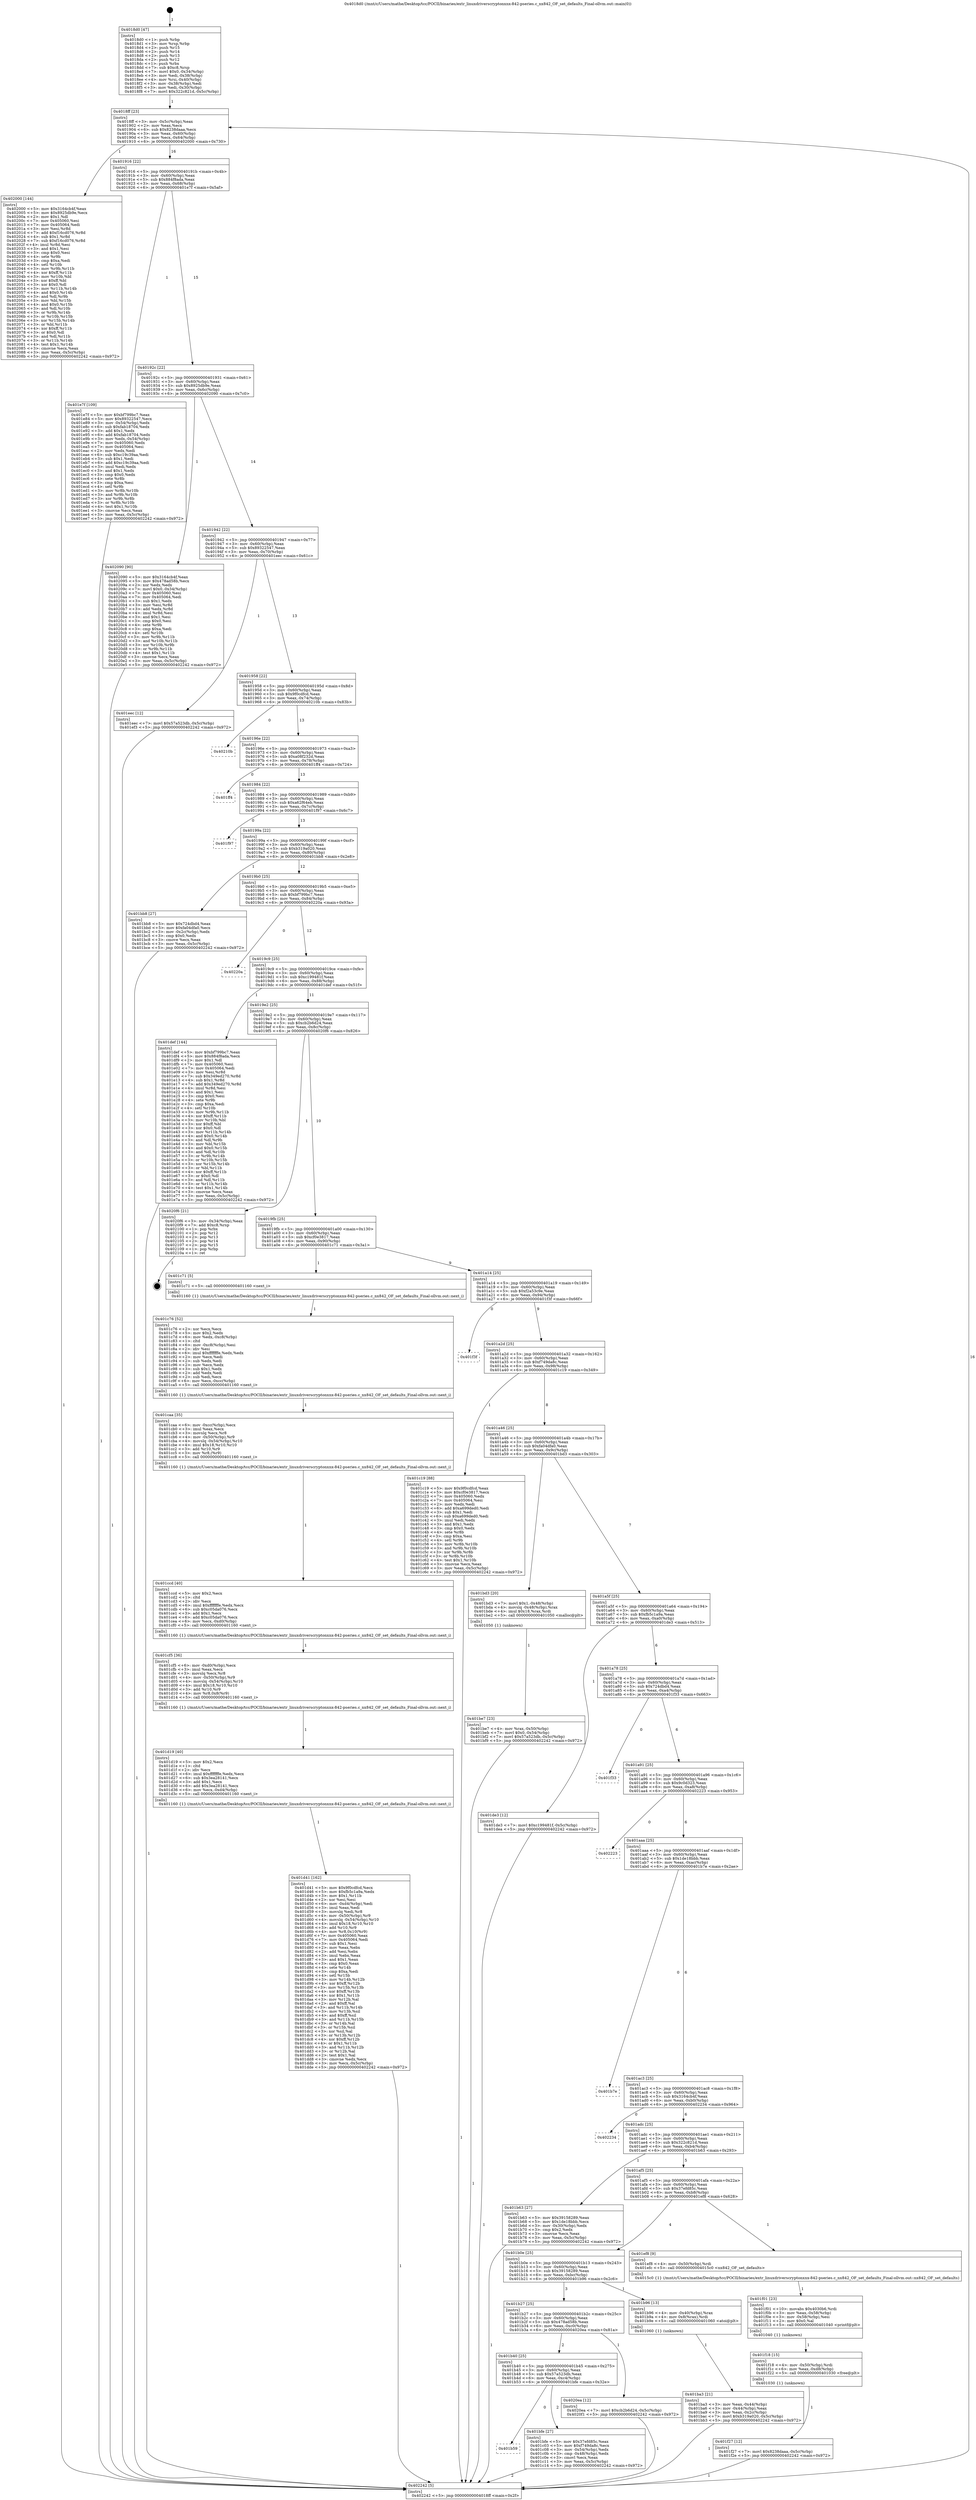 digraph "0x4018d0" {
  label = "0x4018d0 (/mnt/c/Users/mathe/Desktop/tcc/POCII/binaries/extr_linuxdriverscryptonxnx-842-pseries.c_nx842_OF_set_defaults_Final-ollvm.out::main(0))"
  labelloc = "t"
  node[shape=record]

  Entry [label="",width=0.3,height=0.3,shape=circle,fillcolor=black,style=filled]
  "0x4018ff" [label="{
     0x4018ff [23]\l
     | [instrs]\l
     &nbsp;&nbsp;0x4018ff \<+3\>: mov -0x5c(%rbp),%eax\l
     &nbsp;&nbsp;0x401902 \<+2\>: mov %eax,%ecx\l
     &nbsp;&nbsp;0x401904 \<+6\>: sub $0x8238daaa,%ecx\l
     &nbsp;&nbsp;0x40190a \<+3\>: mov %eax,-0x60(%rbp)\l
     &nbsp;&nbsp;0x40190d \<+3\>: mov %ecx,-0x64(%rbp)\l
     &nbsp;&nbsp;0x401910 \<+6\>: je 0000000000402000 \<main+0x730\>\l
  }"]
  "0x402000" [label="{
     0x402000 [144]\l
     | [instrs]\l
     &nbsp;&nbsp;0x402000 \<+5\>: mov $0x3164cb4f,%eax\l
     &nbsp;&nbsp;0x402005 \<+5\>: mov $0x8925db9e,%ecx\l
     &nbsp;&nbsp;0x40200a \<+2\>: mov $0x1,%dl\l
     &nbsp;&nbsp;0x40200c \<+7\>: mov 0x405060,%esi\l
     &nbsp;&nbsp;0x402013 \<+7\>: mov 0x405064,%edi\l
     &nbsp;&nbsp;0x40201a \<+3\>: mov %esi,%r8d\l
     &nbsp;&nbsp;0x40201d \<+7\>: add $0xf16cd076,%r8d\l
     &nbsp;&nbsp;0x402024 \<+4\>: sub $0x1,%r8d\l
     &nbsp;&nbsp;0x402028 \<+7\>: sub $0xf16cd076,%r8d\l
     &nbsp;&nbsp;0x40202f \<+4\>: imul %r8d,%esi\l
     &nbsp;&nbsp;0x402033 \<+3\>: and $0x1,%esi\l
     &nbsp;&nbsp;0x402036 \<+3\>: cmp $0x0,%esi\l
     &nbsp;&nbsp;0x402039 \<+4\>: sete %r9b\l
     &nbsp;&nbsp;0x40203d \<+3\>: cmp $0xa,%edi\l
     &nbsp;&nbsp;0x402040 \<+4\>: setl %r10b\l
     &nbsp;&nbsp;0x402044 \<+3\>: mov %r9b,%r11b\l
     &nbsp;&nbsp;0x402047 \<+4\>: xor $0xff,%r11b\l
     &nbsp;&nbsp;0x40204b \<+3\>: mov %r10b,%bl\l
     &nbsp;&nbsp;0x40204e \<+3\>: xor $0xff,%bl\l
     &nbsp;&nbsp;0x402051 \<+3\>: xor $0x0,%dl\l
     &nbsp;&nbsp;0x402054 \<+3\>: mov %r11b,%r14b\l
     &nbsp;&nbsp;0x402057 \<+4\>: and $0x0,%r14b\l
     &nbsp;&nbsp;0x40205b \<+3\>: and %dl,%r9b\l
     &nbsp;&nbsp;0x40205e \<+3\>: mov %bl,%r15b\l
     &nbsp;&nbsp;0x402061 \<+4\>: and $0x0,%r15b\l
     &nbsp;&nbsp;0x402065 \<+3\>: and %dl,%r10b\l
     &nbsp;&nbsp;0x402068 \<+3\>: or %r9b,%r14b\l
     &nbsp;&nbsp;0x40206b \<+3\>: or %r10b,%r15b\l
     &nbsp;&nbsp;0x40206e \<+3\>: xor %r15b,%r14b\l
     &nbsp;&nbsp;0x402071 \<+3\>: or %bl,%r11b\l
     &nbsp;&nbsp;0x402074 \<+4\>: xor $0xff,%r11b\l
     &nbsp;&nbsp;0x402078 \<+3\>: or $0x0,%dl\l
     &nbsp;&nbsp;0x40207b \<+3\>: and %dl,%r11b\l
     &nbsp;&nbsp;0x40207e \<+3\>: or %r11b,%r14b\l
     &nbsp;&nbsp;0x402081 \<+4\>: test $0x1,%r14b\l
     &nbsp;&nbsp;0x402085 \<+3\>: cmovne %ecx,%eax\l
     &nbsp;&nbsp;0x402088 \<+3\>: mov %eax,-0x5c(%rbp)\l
     &nbsp;&nbsp;0x40208b \<+5\>: jmp 0000000000402242 \<main+0x972\>\l
  }"]
  "0x401916" [label="{
     0x401916 [22]\l
     | [instrs]\l
     &nbsp;&nbsp;0x401916 \<+5\>: jmp 000000000040191b \<main+0x4b\>\l
     &nbsp;&nbsp;0x40191b \<+3\>: mov -0x60(%rbp),%eax\l
     &nbsp;&nbsp;0x40191e \<+5\>: sub $0x884f8ada,%eax\l
     &nbsp;&nbsp;0x401923 \<+3\>: mov %eax,-0x68(%rbp)\l
     &nbsp;&nbsp;0x401926 \<+6\>: je 0000000000401e7f \<main+0x5af\>\l
  }"]
  Exit [label="",width=0.3,height=0.3,shape=circle,fillcolor=black,style=filled,peripheries=2]
  "0x401e7f" [label="{
     0x401e7f [109]\l
     | [instrs]\l
     &nbsp;&nbsp;0x401e7f \<+5\>: mov $0xbf799bc7,%eax\l
     &nbsp;&nbsp;0x401e84 \<+5\>: mov $0x89322547,%ecx\l
     &nbsp;&nbsp;0x401e89 \<+3\>: mov -0x54(%rbp),%edx\l
     &nbsp;&nbsp;0x401e8c \<+6\>: sub $0xfab18704,%edx\l
     &nbsp;&nbsp;0x401e92 \<+3\>: add $0x1,%edx\l
     &nbsp;&nbsp;0x401e95 \<+6\>: add $0xfab18704,%edx\l
     &nbsp;&nbsp;0x401e9b \<+3\>: mov %edx,-0x54(%rbp)\l
     &nbsp;&nbsp;0x401e9e \<+7\>: mov 0x405060,%edx\l
     &nbsp;&nbsp;0x401ea5 \<+7\>: mov 0x405064,%esi\l
     &nbsp;&nbsp;0x401eac \<+2\>: mov %edx,%edi\l
     &nbsp;&nbsp;0x401eae \<+6\>: sub $0xc19c39aa,%edi\l
     &nbsp;&nbsp;0x401eb4 \<+3\>: sub $0x1,%edi\l
     &nbsp;&nbsp;0x401eb7 \<+6\>: add $0xc19c39aa,%edi\l
     &nbsp;&nbsp;0x401ebd \<+3\>: imul %edi,%edx\l
     &nbsp;&nbsp;0x401ec0 \<+3\>: and $0x1,%edx\l
     &nbsp;&nbsp;0x401ec3 \<+3\>: cmp $0x0,%edx\l
     &nbsp;&nbsp;0x401ec6 \<+4\>: sete %r8b\l
     &nbsp;&nbsp;0x401eca \<+3\>: cmp $0xa,%esi\l
     &nbsp;&nbsp;0x401ecd \<+4\>: setl %r9b\l
     &nbsp;&nbsp;0x401ed1 \<+3\>: mov %r8b,%r10b\l
     &nbsp;&nbsp;0x401ed4 \<+3\>: and %r9b,%r10b\l
     &nbsp;&nbsp;0x401ed7 \<+3\>: xor %r9b,%r8b\l
     &nbsp;&nbsp;0x401eda \<+3\>: or %r8b,%r10b\l
     &nbsp;&nbsp;0x401edd \<+4\>: test $0x1,%r10b\l
     &nbsp;&nbsp;0x401ee1 \<+3\>: cmovne %ecx,%eax\l
     &nbsp;&nbsp;0x401ee4 \<+3\>: mov %eax,-0x5c(%rbp)\l
     &nbsp;&nbsp;0x401ee7 \<+5\>: jmp 0000000000402242 \<main+0x972\>\l
  }"]
  "0x40192c" [label="{
     0x40192c [22]\l
     | [instrs]\l
     &nbsp;&nbsp;0x40192c \<+5\>: jmp 0000000000401931 \<main+0x61\>\l
     &nbsp;&nbsp;0x401931 \<+3\>: mov -0x60(%rbp),%eax\l
     &nbsp;&nbsp;0x401934 \<+5\>: sub $0x8925db9e,%eax\l
     &nbsp;&nbsp;0x401939 \<+3\>: mov %eax,-0x6c(%rbp)\l
     &nbsp;&nbsp;0x40193c \<+6\>: je 0000000000402090 \<main+0x7c0\>\l
  }"]
  "0x401f27" [label="{
     0x401f27 [12]\l
     | [instrs]\l
     &nbsp;&nbsp;0x401f27 \<+7\>: movl $0x8238daaa,-0x5c(%rbp)\l
     &nbsp;&nbsp;0x401f2e \<+5\>: jmp 0000000000402242 \<main+0x972\>\l
  }"]
  "0x402090" [label="{
     0x402090 [90]\l
     | [instrs]\l
     &nbsp;&nbsp;0x402090 \<+5\>: mov $0x3164cb4f,%eax\l
     &nbsp;&nbsp;0x402095 \<+5\>: mov $0x478ad58b,%ecx\l
     &nbsp;&nbsp;0x40209a \<+2\>: xor %edx,%edx\l
     &nbsp;&nbsp;0x40209c \<+7\>: movl $0x0,-0x34(%rbp)\l
     &nbsp;&nbsp;0x4020a3 \<+7\>: mov 0x405060,%esi\l
     &nbsp;&nbsp;0x4020aa \<+7\>: mov 0x405064,%edi\l
     &nbsp;&nbsp;0x4020b1 \<+3\>: sub $0x1,%edx\l
     &nbsp;&nbsp;0x4020b4 \<+3\>: mov %esi,%r8d\l
     &nbsp;&nbsp;0x4020b7 \<+3\>: add %edx,%r8d\l
     &nbsp;&nbsp;0x4020ba \<+4\>: imul %r8d,%esi\l
     &nbsp;&nbsp;0x4020be \<+3\>: and $0x1,%esi\l
     &nbsp;&nbsp;0x4020c1 \<+3\>: cmp $0x0,%esi\l
     &nbsp;&nbsp;0x4020c4 \<+4\>: sete %r9b\l
     &nbsp;&nbsp;0x4020c8 \<+3\>: cmp $0xa,%edi\l
     &nbsp;&nbsp;0x4020cb \<+4\>: setl %r10b\l
     &nbsp;&nbsp;0x4020cf \<+3\>: mov %r9b,%r11b\l
     &nbsp;&nbsp;0x4020d2 \<+3\>: and %r10b,%r11b\l
     &nbsp;&nbsp;0x4020d5 \<+3\>: xor %r10b,%r9b\l
     &nbsp;&nbsp;0x4020d8 \<+3\>: or %r9b,%r11b\l
     &nbsp;&nbsp;0x4020db \<+4\>: test $0x1,%r11b\l
     &nbsp;&nbsp;0x4020df \<+3\>: cmovne %ecx,%eax\l
     &nbsp;&nbsp;0x4020e2 \<+3\>: mov %eax,-0x5c(%rbp)\l
     &nbsp;&nbsp;0x4020e5 \<+5\>: jmp 0000000000402242 \<main+0x972\>\l
  }"]
  "0x401942" [label="{
     0x401942 [22]\l
     | [instrs]\l
     &nbsp;&nbsp;0x401942 \<+5\>: jmp 0000000000401947 \<main+0x77\>\l
     &nbsp;&nbsp;0x401947 \<+3\>: mov -0x60(%rbp),%eax\l
     &nbsp;&nbsp;0x40194a \<+5\>: sub $0x89322547,%eax\l
     &nbsp;&nbsp;0x40194f \<+3\>: mov %eax,-0x70(%rbp)\l
     &nbsp;&nbsp;0x401952 \<+6\>: je 0000000000401eec \<main+0x61c\>\l
  }"]
  "0x401f18" [label="{
     0x401f18 [15]\l
     | [instrs]\l
     &nbsp;&nbsp;0x401f18 \<+4\>: mov -0x50(%rbp),%rdi\l
     &nbsp;&nbsp;0x401f1c \<+6\>: mov %eax,-0xd8(%rbp)\l
     &nbsp;&nbsp;0x401f22 \<+5\>: call 0000000000401030 \<free@plt\>\l
     | [calls]\l
     &nbsp;&nbsp;0x401030 \{1\} (unknown)\l
  }"]
  "0x401eec" [label="{
     0x401eec [12]\l
     | [instrs]\l
     &nbsp;&nbsp;0x401eec \<+7\>: movl $0x57a523db,-0x5c(%rbp)\l
     &nbsp;&nbsp;0x401ef3 \<+5\>: jmp 0000000000402242 \<main+0x972\>\l
  }"]
  "0x401958" [label="{
     0x401958 [22]\l
     | [instrs]\l
     &nbsp;&nbsp;0x401958 \<+5\>: jmp 000000000040195d \<main+0x8d\>\l
     &nbsp;&nbsp;0x40195d \<+3\>: mov -0x60(%rbp),%eax\l
     &nbsp;&nbsp;0x401960 \<+5\>: sub $0x9f0cdfcd,%eax\l
     &nbsp;&nbsp;0x401965 \<+3\>: mov %eax,-0x74(%rbp)\l
     &nbsp;&nbsp;0x401968 \<+6\>: je 000000000040210b \<main+0x83b\>\l
  }"]
  "0x401f01" [label="{
     0x401f01 [23]\l
     | [instrs]\l
     &nbsp;&nbsp;0x401f01 \<+10\>: movabs $0x4030b6,%rdi\l
     &nbsp;&nbsp;0x401f0b \<+3\>: mov %eax,-0x58(%rbp)\l
     &nbsp;&nbsp;0x401f0e \<+3\>: mov -0x58(%rbp),%esi\l
     &nbsp;&nbsp;0x401f11 \<+2\>: mov $0x0,%al\l
     &nbsp;&nbsp;0x401f13 \<+5\>: call 0000000000401040 \<printf@plt\>\l
     | [calls]\l
     &nbsp;&nbsp;0x401040 \{1\} (unknown)\l
  }"]
  "0x40210b" [label="{
     0x40210b\l
  }", style=dashed]
  "0x40196e" [label="{
     0x40196e [22]\l
     | [instrs]\l
     &nbsp;&nbsp;0x40196e \<+5\>: jmp 0000000000401973 \<main+0xa3\>\l
     &nbsp;&nbsp;0x401973 \<+3\>: mov -0x60(%rbp),%eax\l
     &nbsp;&nbsp;0x401976 \<+5\>: sub $0xa08f232d,%eax\l
     &nbsp;&nbsp;0x40197b \<+3\>: mov %eax,-0x78(%rbp)\l
     &nbsp;&nbsp;0x40197e \<+6\>: je 0000000000401ff4 \<main+0x724\>\l
  }"]
  "0x401d41" [label="{
     0x401d41 [162]\l
     | [instrs]\l
     &nbsp;&nbsp;0x401d41 \<+5\>: mov $0x9f0cdfcd,%ecx\l
     &nbsp;&nbsp;0x401d46 \<+5\>: mov $0xfb5c1a9a,%edx\l
     &nbsp;&nbsp;0x401d4b \<+3\>: mov $0x1,%r11b\l
     &nbsp;&nbsp;0x401d4e \<+2\>: xor %esi,%esi\l
     &nbsp;&nbsp;0x401d50 \<+6\>: mov -0xd4(%rbp),%edi\l
     &nbsp;&nbsp;0x401d56 \<+3\>: imul %eax,%edi\l
     &nbsp;&nbsp;0x401d59 \<+3\>: movslq %edi,%r8\l
     &nbsp;&nbsp;0x401d5c \<+4\>: mov -0x50(%rbp),%r9\l
     &nbsp;&nbsp;0x401d60 \<+4\>: movslq -0x54(%rbp),%r10\l
     &nbsp;&nbsp;0x401d64 \<+4\>: imul $0x18,%r10,%r10\l
     &nbsp;&nbsp;0x401d68 \<+3\>: add %r10,%r9\l
     &nbsp;&nbsp;0x401d6b \<+4\>: mov %r8,0x10(%r9)\l
     &nbsp;&nbsp;0x401d6f \<+7\>: mov 0x405060,%eax\l
     &nbsp;&nbsp;0x401d76 \<+7\>: mov 0x405064,%edi\l
     &nbsp;&nbsp;0x401d7d \<+3\>: sub $0x1,%esi\l
     &nbsp;&nbsp;0x401d80 \<+2\>: mov %eax,%ebx\l
     &nbsp;&nbsp;0x401d82 \<+2\>: add %esi,%ebx\l
     &nbsp;&nbsp;0x401d84 \<+3\>: imul %ebx,%eax\l
     &nbsp;&nbsp;0x401d87 \<+3\>: and $0x1,%eax\l
     &nbsp;&nbsp;0x401d8a \<+3\>: cmp $0x0,%eax\l
     &nbsp;&nbsp;0x401d8d \<+4\>: sete %r14b\l
     &nbsp;&nbsp;0x401d91 \<+3\>: cmp $0xa,%edi\l
     &nbsp;&nbsp;0x401d94 \<+4\>: setl %r15b\l
     &nbsp;&nbsp;0x401d98 \<+3\>: mov %r14b,%r12b\l
     &nbsp;&nbsp;0x401d9b \<+4\>: xor $0xff,%r12b\l
     &nbsp;&nbsp;0x401d9f \<+3\>: mov %r15b,%r13b\l
     &nbsp;&nbsp;0x401da2 \<+4\>: xor $0xff,%r13b\l
     &nbsp;&nbsp;0x401da6 \<+4\>: xor $0x1,%r11b\l
     &nbsp;&nbsp;0x401daa \<+3\>: mov %r12b,%al\l
     &nbsp;&nbsp;0x401dad \<+2\>: and $0xff,%al\l
     &nbsp;&nbsp;0x401daf \<+3\>: and %r11b,%r14b\l
     &nbsp;&nbsp;0x401db2 \<+3\>: mov %r13b,%sil\l
     &nbsp;&nbsp;0x401db5 \<+4\>: and $0xff,%sil\l
     &nbsp;&nbsp;0x401db9 \<+3\>: and %r11b,%r15b\l
     &nbsp;&nbsp;0x401dbc \<+3\>: or %r14b,%al\l
     &nbsp;&nbsp;0x401dbf \<+3\>: or %r15b,%sil\l
     &nbsp;&nbsp;0x401dc2 \<+3\>: xor %sil,%al\l
     &nbsp;&nbsp;0x401dc5 \<+3\>: or %r13b,%r12b\l
     &nbsp;&nbsp;0x401dc8 \<+4\>: xor $0xff,%r12b\l
     &nbsp;&nbsp;0x401dcc \<+4\>: or $0x1,%r11b\l
     &nbsp;&nbsp;0x401dd0 \<+3\>: and %r11b,%r12b\l
     &nbsp;&nbsp;0x401dd3 \<+3\>: or %r12b,%al\l
     &nbsp;&nbsp;0x401dd6 \<+2\>: test $0x1,%al\l
     &nbsp;&nbsp;0x401dd8 \<+3\>: cmovne %edx,%ecx\l
     &nbsp;&nbsp;0x401ddb \<+3\>: mov %ecx,-0x5c(%rbp)\l
     &nbsp;&nbsp;0x401dde \<+5\>: jmp 0000000000402242 \<main+0x972\>\l
  }"]
  "0x401ff4" [label="{
     0x401ff4\l
  }", style=dashed]
  "0x401984" [label="{
     0x401984 [22]\l
     | [instrs]\l
     &nbsp;&nbsp;0x401984 \<+5\>: jmp 0000000000401989 \<main+0xb9\>\l
     &nbsp;&nbsp;0x401989 \<+3\>: mov -0x60(%rbp),%eax\l
     &nbsp;&nbsp;0x40198c \<+5\>: sub $0xa62f64eb,%eax\l
     &nbsp;&nbsp;0x401991 \<+3\>: mov %eax,-0x7c(%rbp)\l
     &nbsp;&nbsp;0x401994 \<+6\>: je 0000000000401f97 \<main+0x6c7\>\l
  }"]
  "0x401d19" [label="{
     0x401d19 [40]\l
     | [instrs]\l
     &nbsp;&nbsp;0x401d19 \<+5\>: mov $0x2,%ecx\l
     &nbsp;&nbsp;0x401d1e \<+1\>: cltd\l
     &nbsp;&nbsp;0x401d1f \<+2\>: idiv %ecx\l
     &nbsp;&nbsp;0x401d21 \<+6\>: imul $0xfffffffe,%edx,%ecx\l
     &nbsp;&nbsp;0x401d27 \<+6\>: sub $0x3ea28141,%ecx\l
     &nbsp;&nbsp;0x401d2d \<+3\>: add $0x1,%ecx\l
     &nbsp;&nbsp;0x401d30 \<+6\>: add $0x3ea28141,%ecx\l
     &nbsp;&nbsp;0x401d36 \<+6\>: mov %ecx,-0xd4(%rbp)\l
     &nbsp;&nbsp;0x401d3c \<+5\>: call 0000000000401160 \<next_i\>\l
     | [calls]\l
     &nbsp;&nbsp;0x401160 \{1\} (/mnt/c/Users/mathe/Desktop/tcc/POCII/binaries/extr_linuxdriverscryptonxnx-842-pseries.c_nx842_OF_set_defaults_Final-ollvm.out::next_i)\l
  }"]
  "0x401f97" [label="{
     0x401f97\l
  }", style=dashed]
  "0x40199a" [label="{
     0x40199a [22]\l
     | [instrs]\l
     &nbsp;&nbsp;0x40199a \<+5\>: jmp 000000000040199f \<main+0xcf\>\l
     &nbsp;&nbsp;0x40199f \<+3\>: mov -0x60(%rbp),%eax\l
     &nbsp;&nbsp;0x4019a2 \<+5\>: sub $0xb319a020,%eax\l
     &nbsp;&nbsp;0x4019a7 \<+3\>: mov %eax,-0x80(%rbp)\l
     &nbsp;&nbsp;0x4019aa \<+6\>: je 0000000000401bb8 \<main+0x2e8\>\l
  }"]
  "0x401cf5" [label="{
     0x401cf5 [36]\l
     | [instrs]\l
     &nbsp;&nbsp;0x401cf5 \<+6\>: mov -0xd0(%rbp),%ecx\l
     &nbsp;&nbsp;0x401cfb \<+3\>: imul %eax,%ecx\l
     &nbsp;&nbsp;0x401cfe \<+3\>: movslq %ecx,%r8\l
     &nbsp;&nbsp;0x401d01 \<+4\>: mov -0x50(%rbp),%r9\l
     &nbsp;&nbsp;0x401d05 \<+4\>: movslq -0x54(%rbp),%r10\l
     &nbsp;&nbsp;0x401d09 \<+4\>: imul $0x18,%r10,%r10\l
     &nbsp;&nbsp;0x401d0d \<+3\>: add %r10,%r9\l
     &nbsp;&nbsp;0x401d10 \<+4\>: mov %r8,0x8(%r9)\l
     &nbsp;&nbsp;0x401d14 \<+5\>: call 0000000000401160 \<next_i\>\l
     | [calls]\l
     &nbsp;&nbsp;0x401160 \{1\} (/mnt/c/Users/mathe/Desktop/tcc/POCII/binaries/extr_linuxdriverscryptonxnx-842-pseries.c_nx842_OF_set_defaults_Final-ollvm.out::next_i)\l
  }"]
  "0x401bb8" [label="{
     0x401bb8 [27]\l
     | [instrs]\l
     &nbsp;&nbsp;0x401bb8 \<+5\>: mov $0x724dbd4,%eax\l
     &nbsp;&nbsp;0x401bbd \<+5\>: mov $0xfa04dfa0,%ecx\l
     &nbsp;&nbsp;0x401bc2 \<+3\>: mov -0x2c(%rbp),%edx\l
     &nbsp;&nbsp;0x401bc5 \<+3\>: cmp $0x0,%edx\l
     &nbsp;&nbsp;0x401bc8 \<+3\>: cmove %ecx,%eax\l
     &nbsp;&nbsp;0x401bcb \<+3\>: mov %eax,-0x5c(%rbp)\l
     &nbsp;&nbsp;0x401bce \<+5\>: jmp 0000000000402242 \<main+0x972\>\l
  }"]
  "0x4019b0" [label="{
     0x4019b0 [25]\l
     | [instrs]\l
     &nbsp;&nbsp;0x4019b0 \<+5\>: jmp 00000000004019b5 \<main+0xe5\>\l
     &nbsp;&nbsp;0x4019b5 \<+3\>: mov -0x60(%rbp),%eax\l
     &nbsp;&nbsp;0x4019b8 \<+5\>: sub $0xbf799bc7,%eax\l
     &nbsp;&nbsp;0x4019bd \<+6\>: mov %eax,-0x84(%rbp)\l
     &nbsp;&nbsp;0x4019c3 \<+6\>: je 000000000040220a \<main+0x93a\>\l
  }"]
  "0x401ccd" [label="{
     0x401ccd [40]\l
     | [instrs]\l
     &nbsp;&nbsp;0x401ccd \<+5\>: mov $0x2,%ecx\l
     &nbsp;&nbsp;0x401cd2 \<+1\>: cltd\l
     &nbsp;&nbsp;0x401cd3 \<+2\>: idiv %ecx\l
     &nbsp;&nbsp;0x401cd5 \<+6\>: imul $0xfffffffe,%edx,%ecx\l
     &nbsp;&nbsp;0x401cdb \<+6\>: sub $0xc05da076,%ecx\l
     &nbsp;&nbsp;0x401ce1 \<+3\>: add $0x1,%ecx\l
     &nbsp;&nbsp;0x401ce4 \<+6\>: add $0xc05da076,%ecx\l
     &nbsp;&nbsp;0x401cea \<+6\>: mov %ecx,-0xd0(%rbp)\l
     &nbsp;&nbsp;0x401cf0 \<+5\>: call 0000000000401160 \<next_i\>\l
     | [calls]\l
     &nbsp;&nbsp;0x401160 \{1\} (/mnt/c/Users/mathe/Desktop/tcc/POCII/binaries/extr_linuxdriverscryptonxnx-842-pseries.c_nx842_OF_set_defaults_Final-ollvm.out::next_i)\l
  }"]
  "0x40220a" [label="{
     0x40220a\l
  }", style=dashed]
  "0x4019c9" [label="{
     0x4019c9 [25]\l
     | [instrs]\l
     &nbsp;&nbsp;0x4019c9 \<+5\>: jmp 00000000004019ce \<main+0xfe\>\l
     &nbsp;&nbsp;0x4019ce \<+3\>: mov -0x60(%rbp),%eax\l
     &nbsp;&nbsp;0x4019d1 \<+5\>: sub $0xc199481f,%eax\l
     &nbsp;&nbsp;0x4019d6 \<+6\>: mov %eax,-0x88(%rbp)\l
     &nbsp;&nbsp;0x4019dc \<+6\>: je 0000000000401def \<main+0x51f\>\l
  }"]
  "0x401caa" [label="{
     0x401caa [35]\l
     | [instrs]\l
     &nbsp;&nbsp;0x401caa \<+6\>: mov -0xcc(%rbp),%ecx\l
     &nbsp;&nbsp;0x401cb0 \<+3\>: imul %eax,%ecx\l
     &nbsp;&nbsp;0x401cb3 \<+3\>: movslq %ecx,%r8\l
     &nbsp;&nbsp;0x401cb6 \<+4\>: mov -0x50(%rbp),%r9\l
     &nbsp;&nbsp;0x401cba \<+4\>: movslq -0x54(%rbp),%r10\l
     &nbsp;&nbsp;0x401cbe \<+4\>: imul $0x18,%r10,%r10\l
     &nbsp;&nbsp;0x401cc2 \<+3\>: add %r10,%r9\l
     &nbsp;&nbsp;0x401cc5 \<+3\>: mov %r8,(%r9)\l
     &nbsp;&nbsp;0x401cc8 \<+5\>: call 0000000000401160 \<next_i\>\l
     | [calls]\l
     &nbsp;&nbsp;0x401160 \{1\} (/mnt/c/Users/mathe/Desktop/tcc/POCII/binaries/extr_linuxdriverscryptonxnx-842-pseries.c_nx842_OF_set_defaults_Final-ollvm.out::next_i)\l
  }"]
  "0x401def" [label="{
     0x401def [144]\l
     | [instrs]\l
     &nbsp;&nbsp;0x401def \<+5\>: mov $0xbf799bc7,%eax\l
     &nbsp;&nbsp;0x401df4 \<+5\>: mov $0x884f8ada,%ecx\l
     &nbsp;&nbsp;0x401df9 \<+2\>: mov $0x1,%dl\l
     &nbsp;&nbsp;0x401dfb \<+7\>: mov 0x405060,%esi\l
     &nbsp;&nbsp;0x401e02 \<+7\>: mov 0x405064,%edi\l
     &nbsp;&nbsp;0x401e09 \<+3\>: mov %esi,%r8d\l
     &nbsp;&nbsp;0x401e0c \<+7\>: sub $0x349ed270,%r8d\l
     &nbsp;&nbsp;0x401e13 \<+4\>: sub $0x1,%r8d\l
     &nbsp;&nbsp;0x401e17 \<+7\>: add $0x349ed270,%r8d\l
     &nbsp;&nbsp;0x401e1e \<+4\>: imul %r8d,%esi\l
     &nbsp;&nbsp;0x401e22 \<+3\>: and $0x1,%esi\l
     &nbsp;&nbsp;0x401e25 \<+3\>: cmp $0x0,%esi\l
     &nbsp;&nbsp;0x401e28 \<+4\>: sete %r9b\l
     &nbsp;&nbsp;0x401e2c \<+3\>: cmp $0xa,%edi\l
     &nbsp;&nbsp;0x401e2f \<+4\>: setl %r10b\l
     &nbsp;&nbsp;0x401e33 \<+3\>: mov %r9b,%r11b\l
     &nbsp;&nbsp;0x401e36 \<+4\>: xor $0xff,%r11b\l
     &nbsp;&nbsp;0x401e3a \<+3\>: mov %r10b,%bl\l
     &nbsp;&nbsp;0x401e3d \<+3\>: xor $0xff,%bl\l
     &nbsp;&nbsp;0x401e40 \<+3\>: xor $0x0,%dl\l
     &nbsp;&nbsp;0x401e43 \<+3\>: mov %r11b,%r14b\l
     &nbsp;&nbsp;0x401e46 \<+4\>: and $0x0,%r14b\l
     &nbsp;&nbsp;0x401e4a \<+3\>: and %dl,%r9b\l
     &nbsp;&nbsp;0x401e4d \<+3\>: mov %bl,%r15b\l
     &nbsp;&nbsp;0x401e50 \<+4\>: and $0x0,%r15b\l
     &nbsp;&nbsp;0x401e54 \<+3\>: and %dl,%r10b\l
     &nbsp;&nbsp;0x401e57 \<+3\>: or %r9b,%r14b\l
     &nbsp;&nbsp;0x401e5a \<+3\>: or %r10b,%r15b\l
     &nbsp;&nbsp;0x401e5d \<+3\>: xor %r15b,%r14b\l
     &nbsp;&nbsp;0x401e60 \<+3\>: or %bl,%r11b\l
     &nbsp;&nbsp;0x401e63 \<+4\>: xor $0xff,%r11b\l
     &nbsp;&nbsp;0x401e67 \<+3\>: or $0x0,%dl\l
     &nbsp;&nbsp;0x401e6a \<+3\>: and %dl,%r11b\l
     &nbsp;&nbsp;0x401e6d \<+3\>: or %r11b,%r14b\l
     &nbsp;&nbsp;0x401e70 \<+4\>: test $0x1,%r14b\l
     &nbsp;&nbsp;0x401e74 \<+3\>: cmovne %ecx,%eax\l
     &nbsp;&nbsp;0x401e77 \<+3\>: mov %eax,-0x5c(%rbp)\l
     &nbsp;&nbsp;0x401e7a \<+5\>: jmp 0000000000402242 \<main+0x972\>\l
  }"]
  "0x4019e2" [label="{
     0x4019e2 [25]\l
     | [instrs]\l
     &nbsp;&nbsp;0x4019e2 \<+5\>: jmp 00000000004019e7 \<main+0x117\>\l
     &nbsp;&nbsp;0x4019e7 \<+3\>: mov -0x60(%rbp),%eax\l
     &nbsp;&nbsp;0x4019ea \<+5\>: sub $0xcb2b6d24,%eax\l
     &nbsp;&nbsp;0x4019ef \<+6\>: mov %eax,-0x8c(%rbp)\l
     &nbsp;&nbsp;0x4019f5 \<+6\>: je 00000000004020f6 \<main+0x826\>\l
  }"]
  "0x401c76" [label="{
     0x401c76 [52]\l
     | [instrs]\l
     &nbsp;&nbsp;0x401c76 \<+2\>: xor %ecx,%ecx\l
     &nbsp;&nbsp;0x401c78 \<+5\>: mov $0x2,%edx\l
     &nbsp;&nbsp;0x401c7d \<+6\>: mov %edx,-0xc8(%rbp)\l
     &nbsp;&nbsp;0x401c83 \<+1\>: cltd\l
     &nbsp;&nbsp;0x401c84 \<+6\>: mov -0xc8(%rbp),%esi\l
     &nbsp;&nbsp;0x401c8a \<+2\>: idiv %esi\l
     &nbsp;&nbsp;0x401c8c \<+6\>: imul $0xfffffffe,%edx,%edx\l
     &nbsp;&nbsp;0x401c92 \<+2\>: mov %ecx,%edi\l
     &nbsp;&nbsp;0x401c94 \<+2\>: sub %edx,%edi\l
     &nbsp;&nbsp;0x401c96 \<+2\>: mov %ecx,%edx\l
     &nbsp;&nbsp;0x401c98 \<+3\>: sub $0x1,%edx\l
     &nbsp;&nbsp;0x401c9b \<+2\>: add %edx,%edi\l
     &nbsp;&nbsp;0x401c9d \<+2\>: sub %edi,%ecx\l
     &nbsp;&nbsp;0x401c9f \<+6\>: mov %ecx,-0xcc(%rbp)\l
     &nbsp;&nbsp;0x401ca5 \<+5\>: call 0000000000401160 \<next_i\>\l
     | [calls]\l
     &nbsp;&nbsp;0x401160 \{1\} (/mnt/c/Users/mathe/Desktop/tcc/POCII/binaries/extr_linuxdriverscryptonxnx-842-pseries.c_nx842_OF_set_defaults_Final-ollvm.out::next_i)\l
  }"]
  "0x4020f6" [label="{
     0x4020f6 [21]\l
     | [instrs]\l
     &nbsp;&nbsp;0x4020f6 \<+3\>: mov -0x34(%rbp),%eax\l
     &nbsp;&nbsp;0x4020f9 \<+7\>: add $0xc8,%rsp\l
     &nbsp;&nbsp;0x402100 \<+1\>: pop %rbx\l
     &nbsp;&nbsp;0x402101 \<+2\>: pop %r12\l
     &nbsp;&nbsp;0x402103 \<+2\>: pop %r13\l
     &nbsp;&nbsp;0x402105 \<+2\>: pop %r14\l
     &nbsp;&nbsp;0x402107 \<+2\>: pop %r15\l
     &nbsp;&nbsp;0x402109 \<+1\>: pop %rbp\l
     &nbsp;&nbsp;0x40210a \<+1\>: ret\l
  }"]
  "0x4019fb" [label="{
     0x4019fb [25]\l
     | [instrs]\l
     &nbsp;&nbsp;0x4019fb \<+5\>: jmp 0000000000401a00 \<main+0x130\>\l
     &nbsp;&nbsp;0x401a00 \<+3\>: mov -0x60(%rbp),%eax\l
     &nbsp;&nbsp;0x401a03 \<+5\>: sub $0xcf0e3817,%eax\l
     &nbsp;&nbsp;0x401a08 \<+6\>: mov %eax,-0x90(%rbp)\l
     &nbsp;&nbsp;0x401a0e \<+6\>: je 0000000000401c71 \<main+0x3a1\>\l
  }"]
  "0x401b59" [label="{
     0x401b59\l
  }", style=dashed]
  "0x401c71" [label="{
     0x401c71 [5]\l
     | [instrs]\l
     &nbsp;&nbsp;0x401c71 \<+5\>: call 0000000000401160 \<next_i\>\l
     | [calls]\l
     &nbsp;&nbsp;0x401160 \{1\} (/mnt/c/Users/mathe/Desktop/tcc/POCII/binaries/extr_linuxdriverscryptonxnx-842-pseries.c_nx842_OF_set_defaults_Final-ollvm.out::next_i)\l
  }"]
  "0x401a14" [label="{
     0x401a14 [25]\l
     | [instrs]\l
     &nbsp;&nbsp;0x401a14 \<+5\>: jmp 0000000000401a19 \<main+0x149\>\l
     &nbsp;&nbsp;0x401a19 \<+3\>: mov -0x60(%rbp),%eax\l
     &nbsp;&nbsp;0x401a1c \<+5\>: sub $0xf2a53c9e,%eax\l
     &nbsp;&nbsp;0x401a21 \<+6\>: mov %eax,-0x94(%rbp)\l
     &nbsp;&nbsp;0x401a27 \<+6\>: je 0000000000401f3f \<main+0x66f\>\l
  }"]
  "0x401bfe" [label="{
     0x401bfe [27]\l
     | [instrs]\l
     &nbsp;&nbsp;0x401bfe \<+5\>: mov $0x37efd85c,%eax\l
     &nbsp;&nbsp;0x401c03 \<+5\>: mov $0xf749da8c,%ecx\l
     &nbsp;&nbsp;0x401c08 \<+3\>: mov -0x54(%rbp),%edx\l
     &nbsp;&nbsp;0x401c0b \<+3\>: cmp -0x48(%rbp),%edx\l
     &nbsp;&nbsp;0x401c0e \<+3\>: cmovl %ecx,%eax\l
     &nbsp;&nbsp;0x401c11 \<+3\>: mov %eax,-0x5c(%rbp)\l
     &nbsp;&nbsp;0x401c14 \<+5\>: jmp 0000000000402242 \<main+0x972\>\l
  }"]
  "0x401f3f" [label="{
     0x401f3f\l
  }", style=dashed]
  "0x401a2d" [label="{
     0x401a2d [25]\l
     | [instrs]\l
     &nbsp;&nbsp;0x401a2d \<+5\>: jmp 0000000000401a32 \<main+0x162\>\l
     &nbsp;&nbsp;0x401a32 \<+3\>: mov -0x60(%rbp),%eax\l
     &nbsp;&nbsp;0x401a35 \<+5\>: sub $0xf749da8c,%eax\l
     &nbsp;&nbsp;0x401a3a \<+6\>: mov %eax,-0x98(%rbp)\l
     &nbsp;&nbsp;0x401a40 \<+6\>: je 0000000000401c19 \<main+0x349\>\l
  }"]
  "0x401b40" [label="{
     0x401b40 [25]\l
     | [instrs]\l
     &nbsp;&nbsp;0x401b40 \<+5\>: jmp 0000000000401b45 \<main+0x275\>\l
     &nbsp;&nbsp;0x401b45 \<+3\>: mov -0x60(%rbp),%eax\l
     &nbsp;&nbsp;0x401b48 \<+5\>: sub $0x57a523db,%eax\l
     &nbsp;&nbsp;0x401b4d \<+6\>: mov %eax,-0xc4(%rbp)\l
     &nbsp;&nbsp;0x401b53 \<+6\>: je 0000000000401bfe \<main+0x32e\>\l
  }"]
  "0x401c19" [label="{
     0x401c19 [88]\l
     | [instrs]\l
     &nbsp;&nbsp;0x401c19 \<+5\>: mov $0x9f0cdfcd,%eax\l
     &nbsp;&nbsp;0x401c1e \<+5\>: mov $0xcf0e3817,%ecx\l
     &nbsp;&nbsp;0x401c23 \<+7\>: mov 0x405060,%edx\l
     &nbsp;&nbsp;0x401c2a \<+7\>: mov 0x405064,%esi\l
     &nbsp;&nbsp;0x401c31 \<+2\>: mov %edx,%edi\l
     &nbsp;&nbsp;0x401c33 \<+6\>: add $0xa699ded0,%edi\l
     &nbsp;&nbsp;0x401c39 \<+3\>: sub $0x1,%edi\l
     &nbsp;&nbsp;0x401c3c \<+6\>: sub $0xa699ded0,%edi\l
     &nbsp;&nbsp;0x401c42 \<+3\>: imul %edi,%edx\l
     &nbsp;&nbsp;0x401c45 \<+3\>: and $0x1,%edx\l
     &nbsp;&nbsp;0x401c48 \<+3\>: cmp $0x0,%edx\l
     &nbsp;&nbsp;0x401c4b \<+4\>: sete %r8b\l
     &nbsp;&nbsp;0x401c4f \<+3\>: cmp $0xa,%esi\l
     &nbsp;&nbsp;0x401c52 \<+4\>: setl %r9b\l
     &nbsp;&nbsp;0x401c56 \<+3\>: mov %r8b,%r10b\l
     &nbsp;&nbsp;0x401c59 \<+3\>: and %r9b,%r10b\l
     &nbsp;&nbsp;0x401c5c \<+3\>: xor %r9b,%r8b\l
     &nbsp;&nbsp;0x401c5f \<+3\>: or %r8b,%r10b\l
     &nbsp;&nbsp;0x401c62 \<+4\>: test $0x1,%r10b\l
     &nbsp;&nbsp;0x401c66 \<+3\>: cmovne %ecx,%eax\l
     &nbsp;&nbsp;0x401c69 \<+3\>: mov %eax,-0x5c(%rbp)\l
     &nbsp;&nbsp;0x401c6c \<+5\>: jmp 0000000000402242 \<main+0x972\>\l
  }"]
  "0x401a46" [label="{
     0x401a46 [25]\l
     | [instrs]\l
     &nbsp;&nbsp;0x401a46 \<+5\>: jmp 0000000000401a4b \<main+0x17b\>\l
     &nbsp;&nbsp;0x401a4b \<+3\>: mov -0x60(%rbp),%eax\l
     &nbsp;&nbsp;0x401a4e \<+5\>: sub $0xfa04dfa0,%eax\l
     &nbsp;&nbsp;0x401a53 \<+6\>: mov %eax,-0x9c(%rbp)\l
     &nbsp;&nbsp;0x401a59 \<+6\>: je 0000000000401bd3 \<main+0x303\>\l
  }"]
  "0x4020ea" [label="{
     0x4020ea [12]\l
     | [instrs]\l
     &nbsp;&nbsp;0x4020ea \<+7\>: movl $0xcb2b6d24,-0x5c(%rbp)\l
     &nbsp;&nbsp;0x4020f1 \<+5\>: jmp 0000000000402242 \<main+0x972\>\l
  }"]
  "0x401bd3" [label="{
     0x401bd3 [20]\l
     | [instrs]\l
     &nbsp;&nbsp;0x401bd3 \<+7\>: movl $0x1,-0x48(%rbp)\l
     &nbsp;&nbsp;0x401bda \<+4\>: movslq -0x48(%rbp),%rax\l
     &nbsp;&nbsp;0x401bde \<+4\>: imul $0x18,%rax,%rdi\l
     &nbsp;&nbsp;0x401be2 \<+5\>: call 0000000000401050 \<malloc@plt\>\l
     | [calls]\l
     &nbsp;&nbsp;0x401050 \{1\} (unknown)\l
  }"]
  "0x401a5f" [label="{
     0x401a5f [25]\l
     | [instrs]\l
     &nbsp;&nbsp;0x401a5f \<+5\>: jmp 0000000000401a64 \<main+0x194\>\l
     &nbsp;&nbsp;0x401a64 \<+3\>: mov -0x60(%rbp),%eax\l
     &nbsp;&nbsp;0x401a67 \<+5\>: sub $0xfb5c1a9a,%eax\l
     &nbsp;&nbsp;0x401a6c \<+6\>: mov %eax,-0xa0(%rbp)\l
     &nbsp;&nbsp;0x401a72 \<+6\>: je 0000000000401de3 \<main+0x513\>\l
  }"]
  "0x401be7" [label="{
     0x401be7 [23]\l
     | [instrs]\l
     &nbsp;&nbsp;0x401be7 \<+4\>: mov %rax,-0x50(%rbp)\l
     &nbsp;&nbsp;0x401beb \<+7\>: movl $0x0,-0x54(%rbp)\l
     &nbsp;&nbsp;0x401bf2 \<+7\>: movl $0x57a523db,-0x5c(%rbp)\l
     &nbsp;&nbsp;0x401bf9 \<+5\>: jmp 0000000000402242 \<main+0x972\>\l
  }"]
  "0x401de3" [label="{
     0x401de3 [12]\l
     | [instrs]\l
     &nbsp;&nbsp;0x401de3 \<+7\>: movl $0xc199481f,-0x5c(%rbp)\l
     &nbsp;&nbsp;0x401dea \<+5\>: jmp 0000000000402242 \<main+0x972\>\l
  }"]
  "0x401a78" [label="{
     0x401a78 [25]\l
     | [instrs]\l
     &nbsp;&nbsp;0x401a78 \<+5\>: jmp 0000000000401a7d \<main+0x1ad\>\l
     &nbsp;&nbsp;0x401a7d \<+3\>: mov -0x60(%rbp),%eax\l
     &nbsp;&nbsp;0x401a80 \<+5\>: sub $0x724dbd4,%eax\l
     &nbsp;&nbsp;0x401a85 \<+6\>: mov %eax,-0xa4(%rbp)\l
     &nbsp;&nbsp;0x401a8b \<+6\>: je 0000000000401f33 \<main+0x663\>\l
  }"]
  "0x401ba3" [label="{
     0x401ba3 [21]\l
     | [instrs]\l
     &nbsp;&nbsp;0x401ba3 \<+3\>: mov %eax,-0x44(%rbp)\l
     &nbsp;&nbsp;0x401ba6 \<+3\>: mov -0x44(%rbp),%eax\l
     &nbsp;&nbsp;0x401ba9 \<+3\>: mov %eax,-0x2c(%rbp)\l
     &nbsp;&nbsp;0x401bac \<+7\>: movl $0xb319a020,-0x5c(%rbp)\l
     &nbsp;&nbsp;0x401bb3 \<+5\>: jmp 0000000000402242 \<main+0x972\>\l
  }"]
  "0x401f33" [label="{
     0x401f33\l
  }", style=dashed]
  "0x401a91" [label="{
     0x401a91 [25]\l
     | [instrs]\l
     &nbsp;&nbsp;0x401a91 \<+5\>: jmp 0000000000401a96 \<main+0x1c6\>\l
     &nbsp;&nbsp;0x401a96 \<+3\>: mov -0x60(%rbp),%eax\l
     &nbsp;&nbsp;0x401a99 \<+5\>: sub $0x9c0d323,%eax\l
     &nbsp;&nbsp;0x401a9e \<+6\>: mov %eax,-0xa8(%rbp)\l
     &nbsp;&nbsp;0x401aa4 \<+6\>: je 0000000000402223 \<main+0x953\>\l
  }"]
  "0x401b27" [label="{
     0x401b27 [25]\l
     | [instrs]\l
     &nbsp;&nbsp;0x401b27 \<+5\>: jmp 0000000000401b2c \<main+0x25c\>\l
     &nbsp;&nbsp;0x401b2c \<+3\>: mov -0x60(%rbp),%eax\l
     &nbsp;&nbsp;0x401b2f \<+5\>: sub $0x478ad58b,%eax\l
     &nbsp;&nbsp;0x401b34 \<+6\>: mov %eax,-0xc0(%rbp)\l
     &nbsp;&nbsp;0x401b3a \<+6\>: je 00000000004020ea \<main+0x81a\>\l
  }"]
  "0x402223" [label="{
     0x402223\l
  }", style=dashed]
  "0x401aaa" [label="{
     0x401aaa [25]\l
     | [instrs]\l
     &nbsp;&nbsp;0x401aaa \<+5\>: jmp 0000000000401aaf \<main+0x1df\>\l
     &nbsp;&nbsp;0x401aaf \<+3\>: mov -0x60(%rbp),%eax\l
     &nbsp;&nbsp;0x401ab2 \<+5\>: sub $0x1de18bbb,%eax\l
     &nbsp;&nbsp;0x401ab7 \<+6\>: mov %eax,-0xac(%rbp)\l
     &nbsp;&nbsp;0x401abd \<+6\>: je 0000000000401b7e \<main+0x2ae\>\l
  }"]
  "0x401b96" [label="{
     0x401b96 [13]\l
     | [instrs]\l
     &nbsp;&nbsp;0x401b96 \<+4\>: mov -0x40(%rbp),%rax\l
     &nbsp;&nbsp;0x401b9a \<+4\>: mov 0x8(%rax),%rdi\l
     &nbsp;&nbsp;0x401b9e \<+5\>: call 0000000000401060 \<atoi@plt\>\l
     | [calls]\l
     &nbsp;&nbsp;0x401060 \{1\} (unknown)\l
  }"]
  "0x401b7e" [label="{
     0x401b7e\l
  }", style=dashed]
  "0x401ac3" [label="{
     0x401ac3 [25]\l
     | [instrs]\l
     &nbsp;&nbsp;0x401ac3 \<+5\>: jmp 0000000000401ac8 \<main+0x1f8\>\l
     &nbsp;&nbsp;0x401ac8 \<+3\>: mov -0x60(%rbp),%eax\l
     &nbsp;&nbsp;0x401acb \<+5\>: sub $0x3164cb4f,%eax\l
     &nbsp;&nbsp;0x401ad0 \<+6\>: mov %eax,-0xb0(%rbp)\l
     &nbsp;&nbsp;0x401ad6 \<+6\>: je 0000000000402234 \<main+0x964\>\l
  }"]
  "0x401b0e" [label="{
     0x401b0e [25]\l
     | [instrs]\l
     &nbsp;&nbsp;0x401b0e \<+5\>: jmp 0000000000401b13 \<main+0x243\>\l
     &nbsp;&nbsp;0x401b13 \<+3\>: mov -0x60(%rbp),%eax\l
     &nbsp;&nbsp;0x401b16 \<+5\>: sub $0x39158289,%eax\l
     &nbsp;&nbsp;0x401b1b \<+6\>: mov %eax,-0xbc(%rbp)\l
     &nbsp;&nbsp;0x401b21 \<+6\>: je 0000000000401b96 \<main+0x2c6\>\l
  }"]
  "0x402234" [label="{
     0x402234\l
  }", style=dashed]
  "0x401adc" [label="{
     0x401adc [25]\l
     | [instrs]\l
     &nbsp;&nbsp;0x401adc \<+5\>: jmp 0000000000401ae1 \<main+0x211\>\l
     &nbsp;&nbsp;0x401ae1 \<+3\>: mov -0x60(%rbp),%eax\l
     &nbsp;&nbsp;0x401ae4 \<+5\>: sub $0x322c821d,%eax\l
     &nbsp;&nbsp;0x401ae9 \<+6\>: mov %eax,-0xb4(%rbp)\l
     &nbsp;&nbsp;0x401aef \<+6\>: je 0000000000401b63 \<main+0x293\>\l
  }"]
  "0x401ef8" [label="{
     0x401ef8 [9]\l
     | [instrs]\l
     &nbsp;&nbsp;0x401ef8 \<+4\>: mov -0x50(%rbp),%rdi\l
     &nbsp;&nbsp;0x401efc \<+5\>: call 00000000004015c0 \<nx842_OF_set_defaults\>\l
     | [calls]\l
     &nbsp;&nbsp;0x4015c0 \{1\} (/mnt/c/Users/mathe/Desktop/tcc/POCII/binaries/extr_linuxdriverscryptonxnx-842-pseries.c_nx842_OF_set_defaults_Final-ollvm.out::nx842_OF_set_defaults)\l
  }"]
  "0x401b63" [label="{
     0x401b63 [27]\l
     | [instrs]\l
     &nbsp;&nbsp;0x401b63 \<+5\>: mov $0x39158289,%eax\l
     &nbsp;&nbsp;0x401b68 \<+5\>: mov $0x1de18bbb,%ecx\l
     &nbsp;&nbsp;0x401b6d \<+3\>: mov -0x30(%rbp),%edx\l
     &nbsp;&nbsp;0x401b70 \<+3\>: cmp $0x2,%edx\l
     &nbsp;&nbsp;0x401b73 \<+3\>: cmovne %ecx,%eax\l
     &nbsp;&nbsp;0x401b76 \<+3\>: mov %eax,-0x5c(%rbp)\l
     &nbsp;&nbsp;0x401b79 \<+5\>: jmp 0000000000402242 \<main+0x972\>\l
  }"]
  "0x401af5" [label="{
     0x401af5 [25]\l
     | [instrs]\l
     &nbsp;&nbsp;0x401af5 \<+5\>: jmp 0000000000401afa \<main+0x22a\>\l
     &nbsp;&nbsp;0x401afa \<+3\>: mov -0x60(%rbp),%eax\l
     &nbsp;&nbsp;0x401afd \<+5\>: sub $0x37efd85c,%eax\l
     &nbsp;&nbsp;0x401b02 \<+6\>: mov %eax,-0xb8(%rbp)\l
     &nbsp;&nbsp;0x401b08 \<+6\>: je 0000000000401ef8 \<main+0x628\>\l
  }"]
  "0x402242" [label="{
     0x402242 [5]\l
     | [instrs]\l
     &nbsp;&nbsp;0x402242 \<+5\>: jmp 00000000004018ff \<main+0x2f\>\l
  }"]
  "0x4018d0" [label="{
     0x4018d0 [47]\l
     | [instrs]\l
     &nbsp;&nbsp;0x4018d0 \<+1\>: push %rbp\l
     &nbsp;&nbsp;0x4018d1 \<+3\>: mov %rsp,%rbp\l
     &nbsp;&nbsp;0x4018d4 \<+2\>: push %r15\l
     &nbsp;&nbsp;0x4018d6 \<+2\>: push %r14\l
     &nbsp;&nbsp;0x4018d8 \<+2\>: push %r13\l
     &nbsp;&nbsp;0x4018da \<+2\>: push %r12\l
     &nbsp;&nbsp;0x4018dc \<+1\>: push %rbx\l
     &nbsp;&nbsp;0x4018dd \<+7\>: sub $0xc8,%rsp\l
     &nbsp;&nbsp;0x4018e4 \<+7\>: movl $0x0,-0x34(%rbp)\l
     &nbsp;&nbsp;0x4018eb \<+3\>: mov %edi,-0x38(%rbp)\l
     &nbsp;&nbsp;0x4018ee \<+4\>: mov %rsi,-0x40(%rbp)\l
     &nbsp;&nbsp;0x4018f2 \<+3\>: mov -0x38(%rbp),%edi\l
     &nbsp;&nbsp;0x4018f5 \<+3\>: mov %edi,-0x30(%rbp)\l
     &nbsp;&nbsp;0x4018f8 \<+7\>: movl $0x322c821d,-0x5c(%rbp)\l
  }"]
  Entry -> "0x4018d0" [label=" 1"]
  "0x4018ff" -> "0x402000" [label=" 1"]
  "0x4018ff" -> "0x401916" [label=" 16"]
  "0x4020f6" -> Exit [label=" 1"]
  "0x401916" -> "0x401e7f" [label=" 1"]
  "0x401916" -> "0x40192c" [label=" 15"]
  "0x4020ea" -> "0x402242" [label=" 1"]
  "0x40192c" -> "0x402090" [label=" 1"]
  "0x40192c" -> "0x401942" [label=" 14"]
  "0x402090" -> "0x402242" [label=" 1"]
  "0x401942" -> "0x401eec" [label=" 1"]
  "0x401942" -> "0x401958" [label=" 13"]
  "0x402000" -> "0x402242" [label=" 1"]
  "0x401958" -> "0x40210b" [label=" 0"]
  "0x401958" -> "0x40196e" [label=" 13"]
  "0x401f27" -> "0x402242" [label=" 1"]
  "0x40196e" -> "0x401ff4" [label=" 0"]
  "0x40196e" -> "0x401984" [label=" 13"]
  "0x401f18" -> "0x401f27" [label=" 1"]
  "0x401984" -> "0x401f97" [label=" 0"]
  "0x401984" -> "0x40199a" [label=" 13"]
  "0x401f01" -> "0x401f18" [label=" 1"]
  "0x40199a" -> "0x401bb8" [label=" 1"]
  "0x40199a" -> "0x4019b0" [label=" 12"]
  "0x401ef8" -> "0x401f01" [label=" 1"]
  "0x4019b0" -> "0x40220a" [label=" 0"]
  "0x4019b0" -> "0x4019c9" [label=" 12"]
  "0x401eec" -> "0x402242" [label=" 1"]
  "0x4019c9" -> "0x401def" [label=" 1"]
  "0x4019c9" -> "0x4019e2" [label=" 11"]
  "0x401e7f" -> "0x402242" [label=" 1"]
  "0x4019e2" -> "0x4020f6" [label=" 1"]
  "0x4019e2" -> "0x4019fb" [label=" 10"]
  "0x401def" -> "0x402242" [label=" 1"]
  "0x4019fb" -> "0x401c71" [label=" 1"]
  "0x4019fb" -> "0x401a14" [label=" 9"]
  "0x401de3" -> "0x402242" [label=" 1"]
  "0x401a14" -> "0x401f3f" [label=" 0"]
  "0x401a14" -> "0x401a2d" [label=" 9"]
  "0x401d41" -> "0x402242" [label=" 1"]
  "0x401a2d" -> "0x401c19" [label=" 1"]
  "0x401a2d" -> "0x401a46" [label=" 8"]
  "0x401cf5" -> "0x401d19" [label=" 1"]
  "0x401a46" -> "0x401bd3" [label=" 1"]
  "0x401a46" -> "0x401a5f" [label=" 7"]
  "0x401ccd" -> "0x401cf5" [label=" 1"]
  "0x401a5f" -> "0x401de3" [label=" 1"]
  "0x401a5f" -> "0x401a78" [label=" 6"]
  "0x401c76" -> "0x401caa" [label=" 1"]
  "0x401a78" -> "0x401f33" [label=" 0"]
  "0x401a78" -> "0x401a91" [label=" 6"]
  "0x401c71" -> "0x401c76" [label=" 1"]
  "0x401a91" -> "0x402223" [label=" 0"]
  "0x401a91" -> "0x401aaa" [label=" 6"]
  "0x401c19" -> "0x402242" [label=" 1"]
  "0x401aaa" -> "0x401b7e" [label=" 0"]
  "0x401aaa" -> "0x401ac3" [label=" 6"]
  "0x401bfe" -> "0x402242" [label=" 2"]
  "0x401ac3" -> "0x402234" [label=" 0"]
  "0x401ac3" -> "0x401adc" [label=" 6"]
  "0x401b40" -> "0x401bfe" [label=" 2"]
  "0x401adc" -> "0x401b63" [label=" 1"]
  "0x401adc" -> "0x401af5" [label=" 5"]
  "0x401b63" -> "0x402242" [label=" 1"]
  "0x4018d0" -> "0x4018ff" [label=" 1"]
  "0x402242" -> "0x4018ff" [label=" 16"]
  "0x401d19" -> "0x401d41" [label=" 1"]
  "0x401af5" -> "0x401ef8" [label=" 1"]
  "0x401af5" -> "0x401b0e" [label=" 4"]
  "0x401b40" -> "0x401b59" [label=" 0"]
  "0x401b0e" -> "0x401b96" [label=" 1"]
  "0x401b0e" -> "0x401b27" [label=" 3"]
  "0x401b96" -> "0x401ba3" [label=" 1"]
  "0x401ba3" -> "0x402242" [label=" 1"]
  "0x401bb8" -> "0x402242" [label=" 1"]
  "0x401bd3" -> "0x401be7" [label=" 1"]
  "0x401be7" -> "0x402242" [label=" 1"]
  "0x401caa" -> "0x401ccd" [label=" 1"]
  "0x401b27" -> "0x4020ea" [label=" 1"]
  "0x401b27" -> "0x401b40" [label=" 2"]
}
